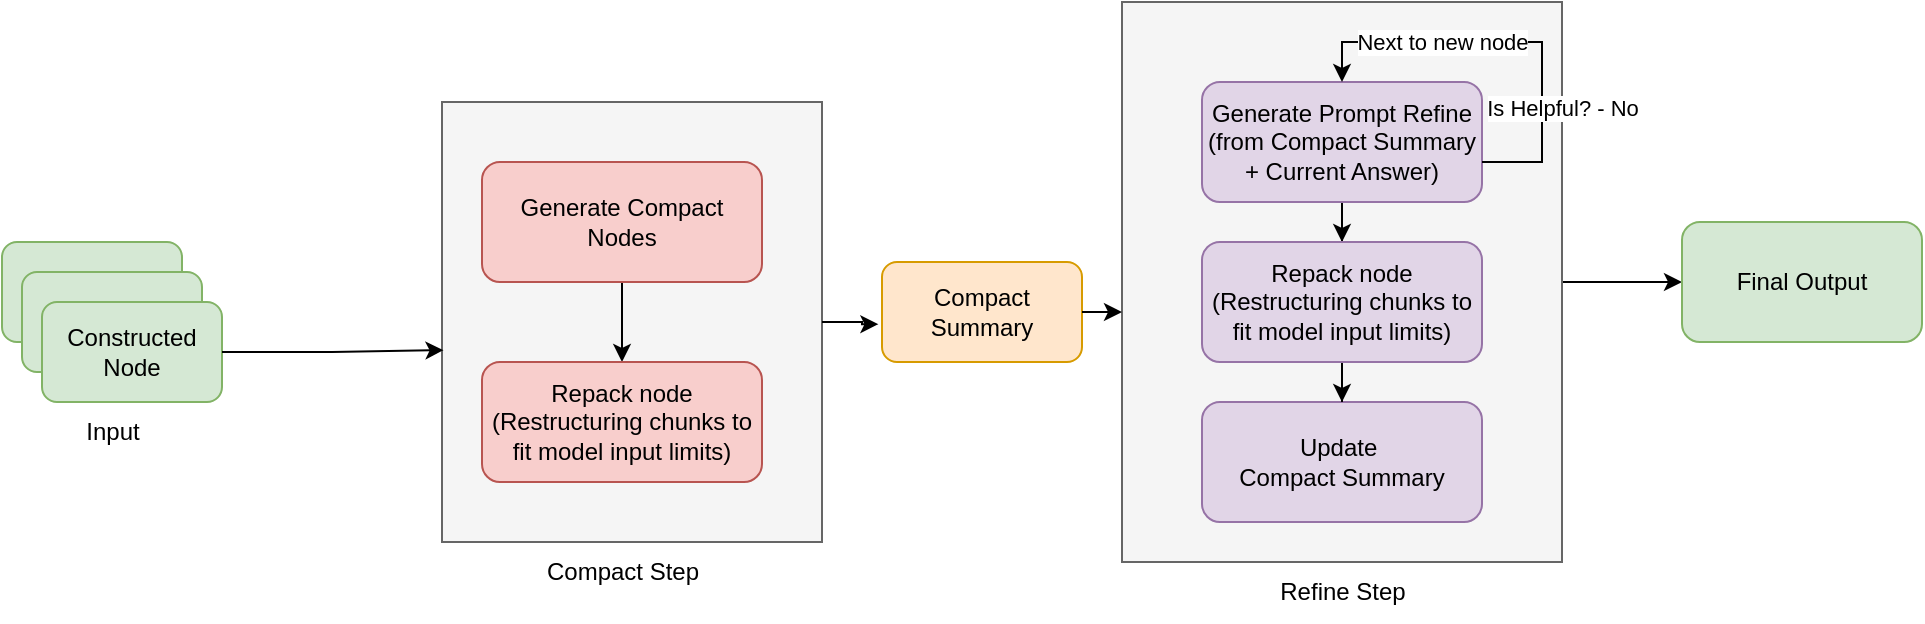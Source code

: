 <mxfile version="27.1.3">
  <diagram name="Page-1" id="ZA1dfiM9mFUeG2fdopH4">
    <mxGraphModel dx="2143" dy="713" grid="1" gridSize="10" guides="1" tooltips="1" connect="1" arrows="1" fold="1" page="1" pageScale="1" pageWidth="850" pageHeight="1100" math="0" shadow="0">
      <root>
        <mxCell id="0" />
        <mxCell id="1" parent="0" />
        <mxCell id="RSFwFOlHjmeAvn5lMMJh-32" value="" style="rounded=0;whiteSpace=wrap;html=1;fillColor=#f5f5f5;fontColor=#333333;strokeColor=#666666;" vertex="1" parent="1">
          <mxGeometry x="180" y="120" width="190" height="220" as="geometry" />
        </mxCell>
        <mxCell id="RSFwFOlHjmeAvn5lMMJh-28" style="edgeStyle=orthogonalEdgeStyle;rounded=0;orthogonalLoop=1;jettySize=auto;html=1;entryX=0;entryY=0.5;entryDx=0;entryDy=0;" edge="1" parent="1" source="RSFwFOlHjmeAvn5lMMJh-21" target="RSFwFOlHjmeAvn5lMMJh-23">
          <mxGeometry relative="1" as="geometry" />
        </mxCell>
        <mxCell id="RSFwFOlHjmeAvn5lMMJh-21" value="" style="rounded=0;whiteSpace=wrap;html=1;fillColor=#f5f5f5;fontColor=#333333;strokeColor=#666666;" vertex="1" parent="1">
          <mxGeometry x="520" y="70" width="220" height="280" as="geometry" />
        </mxCell>
        <mxCell id="RSFwFOlHjmeAvn5lMMJh-33" style="edgeStyle=orthogonalEdgeStyle;rounded=0;orthogonalLoop=1;jettySize=auto;html=1;entryX=0.5;entryY=0;entryDx=0;entryDy=0;" edge="1" parent="1" source="RSFwFOlHjmeAvn5lMMJh-3" target="RSFwFOlHjmeAvn5lMMJh-31">
          <mxGeometry relative="1" as="geometry" />
        </mxCell>
        <mxCell id="RSFwFOlHjmeAvn5lMMJh-3" value="Generate Compact Nodes" style="rounded=1;whiteSpace=wrap;html=1;fillColor=#f8cecc;strokeColor=#b85450;" vertex="1" parent="1">
          <mxGeometry x="200" y="150" width="140" height="60" as="geometry" />
        </mxCell>
        <mxCell id="RSFwFOlHjmeAvn5lMMJh-50" style="edgeStyle=orthogonalEdgeStyle;rounded=0;orthogonalLoop=1;jettySize=auto;html=1;entryX=0.5;entryY=0;entryDx=0;entryDy=0;" edge="1" parent="1" source="RSFwFOlHjmeAvn5lMMJh-5" target="RSFwFOlHjmeAvn5lMMJh-20">
          <mxGeometry relative="1" as="geometry" />
        </mxCell>
        <mxCell id="RSFwFOlHjmeAvn5lMMJh-5" value="Generate Prompt Refine&lt;br&gt;(from Compact Summary + Current Answer)" style="rounded=1;whiteSpace=wrap;html=1;fillColor=#e1d5e7;strokeColor=#9673a6;" vertex="1" parent="1">
          <mxGeometry x="560" y="110" width="140" height="60" as="geometry" />
        </mxCell>
        <mxCell id="RSFwFOlHjmeAvn5lMMJh-6" value="Update&amp;nbsp;&lt;div&gt;&lt;span style=&quot;background-color: transparent; color: light-dark(rgb(0, 0, 0), rgb(255, 255, 255));&quot;&gt;Compact Summary&lt;/span&gt;&lt;/div&gt;" style="rounded=1;whiteSpace=wrap;html=1;fillColor=#e1d5e7;strokeColor=#9673a6;" vertex="1" parent="1">
          <mxGeometry x="560" y="270" width="140" height="60" as="geometry" />
        </mxCell>
        <mxCell id="RSFwFOlHjmeAvn5lMMJh-7" value="Input" style="text;html=1;align=center;verticalAlign=middle;resizable=0;points=[];autosize=1;strokeColor=none;fillColor=none;" vertex="1" parent="1">
          <mxGeometry x="-10" y="270" width="50" height="30" as="geometry" />
        </mxCell>
        <mxCell id="RSFwFOlHjmeAvn5lMMJh-14" value="" style="endArrow=classic;html=1;rounded=0;entryX=0.5;entryY=0;entryDx=0;entryDy=0;" edge="1" parent="1" target="RSFwFOlHjmeAvn5lMMJh-5">
          <mxGeometry width="50" height="50" relative="1" as="geometry">
            <mxPoint x="700" y="150" as="sourcePoint" />
            <mxPoint x="660" y="110" as="targetPoint" />
            <Array as="points">
              <mxPoint x="730" y="150" />
              <mxPoint x="730" y="90" />
              <mxPoint x="700" y="90" />
              <mxPoint x="660" y="90" />
              <mxPoint x="630" y="90" />
              <mxPoint x="630" y="100" />
            </Array>
          </mxGeometry>
        </mxCell>
        <mxCell id="RSFwFOlHjmeAvn5lMMJh-16" value="Is Helpful? - No" style="edgeLabel;html=1;align=center;verticalAlign=middle;resizable=0;points=[];" vertex="1" connectable="0" parent="RSFwFOlHjmeAvn5lMMJh-14">
          <mxGeometry x="-0.455" relative="1" as="geometry">
            <mxPoint x="10" as="offset" />
          </mxGeometry>
        </mxCell>
        <mxCell id="RSFwFOlHjmeAvn5lMMJh-17" value="Next to new node" style="edgeLabel;html=1;align=center;verticalAlign=middle;resizable=0;points=[];" vertex="1" connectable="0" parent="RSFwFOlHjmeAvn5lMMJh-14">
          <mxGeometry x="0.401" relative="1" as="geometry">
            <mxPoint x="7" as="offset" />
          </mxGeometry>
        </mxCell>
        <mxCell id="RSFwFOlHjmeAvn5lMMJh-51" style="edgeStyle=orthogonalEdgeStyle;rounded=0;orthogonalLoop=1;jettySize=auto;html=1;" edge="1" parent="1" source="RSFwFOlHjmeAvn5lMMJh-20" target="RSFwFOlHjmeAvn5lMMJh-6">
          <mxGeometry relative="1" as="geometry" />
        </mxCell>
        <mxCell id="RSFwFOlHjmeAvn5lMMJh-20" value="Repack node&lt;br&gt;(Restructuring chunks to fit model input limits)" style="rounded=1;whiteSpace=wrap;html=1;fillColor=#e1d5e7;strokeColor=#9673a6;" vertex="1" parent="1">
          <mxGeometry x="560" y="190" width="140" height="60" as="geometry" />
        </mxCell>
        <mxCell id="RSFwFOlHjmeAvn5lMMJh-23" value="Final Output" style="rounded=1;whiteSpace=wrap;html=1;fillColor=#d5e8d4;strokeColor=#82b366;" vertex="1" parent="1">
          <mxGeometry x="800" y="180" width="120" height="60" as="geometry" />
        </mxCell>
        <mxCell id="RSFwFOlHjmeAvn5lMMJh-29" value="Refine Step" style="text;html=1;align=center;verticalAlign=middle;resizable=0;points=[];autosize=1;strokeColor=none;fillColor=none;" vertex="1" parent="1">
          <mxGeometry x="585" y="350" width="90" height="30" as="geometry" />
        </mxCell>
        <mxCell id="RSFwFOlHjmeAvn5lMMJh-30" value="Compact Step" style="text;html=1;align=center;verticalAlign=middle;resizable=0;points=[];autosize=1;strokeColor=none;fillColor=none;" vertex="1" parent="1">
          <mxGeometry x="220" y="340" width="100" height="30" as="geometry" />
        </mxCell>
        <mxCell id="RSFwFOlHjmeAvn5lMMJh-31" value="Repack node&lt;br&gt;(Restructuring chunks to fit model input limits)" style="rounded=1;whiteSpace=wrap;html=1;fillColor=#f8cecc;strokeColor=#b85450;" vertex="1" parent="1">
          <mxGeometry x="200" y="250" width="140" height="60" as="geometry" />
        </mxCell>
        <mxCell id="RSFwFOlHjmeAvn5lMMJh-37" value="Compact Summary" style="rounded=1;whiteSpace=wrap;html=1;fillColor=#ffe6cc;strokeColor=#d79b00;" vertex="1" parent="1">
          <mxGeometry x="400" y="200" width="100" height="50" as="geometry" />
        </mxCell>
        <mxCell id="RSFwFOlHjmeAvn5lMMJh-39" style="edgeStyle=orthogonalEdgeStyle;rounded=0;orthogonalLoop=1;jettySize=auto;html=1;entryX=-0.018;entryY=0.622;entryDx=0;entryDy=0;entryPerimeter=0;" edge="1" parent="1" source="RSFwFOlHjmeAvn5lMMJh-32" target="RSFwFOlHjmeAvn5lMMJh-37">
          <mxGeometry relative="1" as="geometry" />
        </mxCell>
        <mxCell id="RSFwFOlHjmeAvn5lMMJh-41" style="edgeStyle=orthogonalEdgeStyle;rounded=0;orthogonalLoop=1;jettySize=auto;html=1;entryX=0;entryY=0.554;entryDx=0;entryDy=0;entryPerimeter=0;" edge="1" parent="1" source="RSFwFOlHjmeAvn5lMMJh-37" target="RSFwFOlHjmeAvn5lMMJh-21">
          <mxGeometry relative="1" as="geometry" />
        </mxCell>
        <mxCell id="RSFwFOlHjmeAvn5lMMJh-43" value="" style="rounded=1;whiteSpace=wrap;html=1;fillColor=#d5e8d4;strokeColor=#82b366;" vertex="1" parent="1">
          <mxGeometry x="-40" y="190" width="90" height="50" as="geometry" />
        </mxCell>
        <mxCell id="RSFwFOlHjmeAvn5lMMJh-48" value="" style="rounded=1;whiteSpace=wrap;html=1;fillColor=#d5e8d4;strokeColor=#82b366;" vertex="1" parent="1">
          <mxGeometry x="-30" y="205" width="90" height="50" as="geometry" />
        </mxCell>
        <mxCell id="RSFwFOlHjmeAvn5lMMJh-47" value="Constructed Node" style="rounded=1;whiteSpace=wrap;html=1;fillColor=#d5e8d4;strokeColor=#82b366;" vertex="1" parent="1">
          <mxGeometry x="-20" y="220" width="90" height="50" as="geometry" />
        </mxCell>
        <mxCell id="RSFwFOlHjmeAvn5lMMJh-49" style="edgeStyle=orthogonalEdgeStyle;rounded=0;orthogonalLoop=1;jettySize=auto;html=1;entryX=0.004;entryY=0.564;entryDx=0;entryDy=0;entryPerimeter=0;" edge="1" parent="1" source="RSFwFOlHjmeAvn5lMMJh-47" target="RSFwFOlHjmeAvn5lMMJh-32">
          <mxGeometry relative="1" as="geometry" />
        </mxCell>
      </root>
    </mxGraphModel>
  </diagram>
</mxfile>
